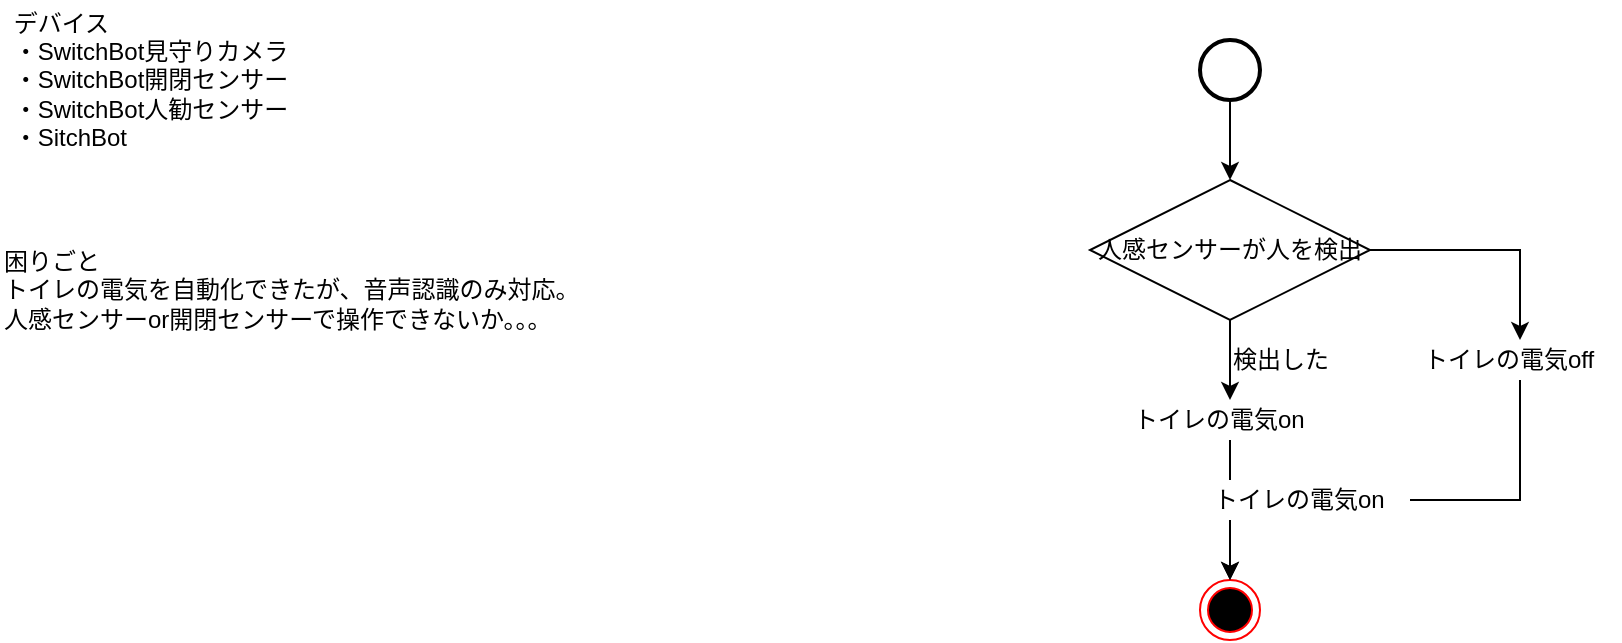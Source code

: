 <mxfile>
    <diagram id="D7J_96mK130nmoBYQhUC" name="ページ1">
        <mxGraphModel dx="1337" dy="474" grid="1" gridSize="10" guides="1" tooltips="1" connect="1" arrows="1" fold="1" page="1" pageScale="1" pageWidth="2339" pageHeight="3300" math="0" shadow="0">
            <root>
                <mxCell id="0"/>
                <mxCell id="1" parent="0"/>
                <mxCell id="2" value="&lt;div style=&quot;text-align: left&quot;&gt;&lt;span&gt;&lt;font color=&quot;#000000&quot;&gt;デバイス&lt;/font&gt;&lt;/span&gt;&lt;/div&gt;&lt;font color=&quot;#000000&quot;&gt;・SwitchBot見守りカメラ&lt;br&gt;&lt;/font&gt;&lt;div style=&quot;text-align: left&quot;&gt;&lt;font color=&quot;#000000&quot;&gt;・SwitchBot開閉センサー&lt;/font&gt;&lt;/div&gt;&lt;div style=&quot;text-align: left&quot;&gt;&lt;font color=&quot;#000000&quot;&gt;・SwitchBot人勧センサー&lt;/font&gt;&lt;/div&gt;&lt;div style=&quot;text-align: left&quot;&gt;&lt;font color=&quot;#000000&quot;&gt;・SitchBot&lt;/font&gt;&lt;/div&gt;" style="text;html=1;align=center;verticalAlign=middle;resizable=0;points=[];autosize=1;strokeColor=none;fillColor=#FFFFFF;" parent="1" vertex="1">
                    <mxGeometry x="90" y="50" width="150" height="80" as="geometry"/>
                </mxCell>
                <mxCell id="3" value="&lt;font color=&quot;#000000&quot;&gt;困りごと&lt;br&gt;トイレの電気を自動化できたが、音声認識のみ対応。&lt;br&gt;人感センサーor開閉センサーで操作できないか。。。&lt;/font&gt;" style="text;html=1;align=left;verticalAlign=middle;resizable=0;points=[];autosize=1;strokeColor=none;fillColor=#FFFFFF;" parent="1" vertex="1">
                    <mxGeometry x="90" y="170" width="300" height="50" as="geometry"/>
                </mxCell>
                <mxCell id="6" value="" style="ellipse;html=1;shape=endState;fillColor=#000000;strokeColor=#ff0000;" parent="1" vertex="1">
                    <mxGeometry x="690" y="340" width="30" height="30" as="geometry"/>
                </mxCell>
                <mxCell id="9" value="" style="edgeStyle=orthogonalEdgeStyle;rounded=0;orthogonalLoop=1;jettySize=auto;html=1;entryX=0.5;entryY=0;entryDx=0;entryDy=0;" parent="1" source="7" target="11" edge="1">
                    <mxGeometry relative="1" as="geometry">
                        <mxPoint x="705" y="150" as="targetPoint"/>
                    </mxGeometry>
                </mxCell>
                <mxCell id="7" value="" style="strokeWidth=2;html=1;shape=mxgraph.flowchart.start_2;whiteSpace=wrap;fillColor=#FFFFFF;" parent="1" vertex="1">
                    <mxGeometry x="690" y="70" width="30" height="30" as="geometry"/>
                </mxCell>
                <mxCell id="13" value="" style="edgeStyle=orthogonalEdgeStyle;rounded=0;orthogonalLoop=1;jettySize=auto;html=1;" parent="1" source="11" target="12" edge="1">
                    <mxGeometry relative="1" as="geometry"/>
                </mxCell>
                <mxCell id="16" style="edgeStyle=orthogonalEdgeStyle;rounded=0;orthogonalLoop=1;jettySize=auto;html=1;" parent="1" source="11" target="15" edge="1">
                    <mxGeometry relative="1" as="geometry"/>
                </mxCell>
                <mxCell id="11" value="&lt;span style=&quot;color: rgb(0 , 0 , 0)&quot;&gt;人感センサーが人を検出&lt;/span&gt;" style="rhombus;whiteSpace=wrap;html=1;fillColor=#FFFFFF;" parent="1" vertex="1">
                    <mxGeometry x="635" y="140" width="140" height="70" as="geometry"/>
                </mxCell>
                <mxCell id="17" value="" style="edgeStyle=orthogonalEdgeStyle;rounded=0;orthogonalLoop=1;jettySize=auto;html=1;" parent="1" source="12" target="6" edge="1">
                    <mxGeometry relative="1" as="geometry"/>
                </mxCell>
                <mxCell id="12" value="&lt;font color=&quot;#000000&quot;&gt;トイレの電気on&lt;/font&gt;" style="text;html=1;align=left;verticalAlign=middle;resizable=0;points=[];autosize=1;strokeColor=none;fillColor=#FFFFFF;" parent="1" vertex="1">
                    <mxGeometry x="655" y="250" width="100" height="20" as="geometry"/>
                </mxCell>
                <mxCell id="14" value="検出した" style="text;html=1;align=center;verticalAlign=middle;resizable=0;points=[];autosize=1;strokeColor=none;" parent="1" vertex="1">
                    <mxGeometry x="700" y="220" width="60" height="20" as="geometry"/>
                </mxCell>
                <mxCell id="18" style="edgeStyle=orthogonalEdgeStyle;rounded=0;orthogonalLoop=1;jettySize=auto;html=1;entryX=0.5;entryY=0;entryDx=0;entryDy=0;" parent="1" source="15" target="6" edge="1">
                    <mxGeometry relative="1" as="geometry">
                        <Array as="points">
                            <mxPoint x="850" y="300"/>
                            <mxPoint x="705" y="300"/>
                        </Array>
                    </mxGeometry>
                </mxCell>
                <mxCell id="15" value="&lt;font color=&quot;#000000&quot;&gt;トイレの電気off&lt;/font&gt;" style="text;html=1;align=left;verticalAlign=middle;resizable=0;points=[];autosize=1;strokeColor=none;fillColor=#FFFFFF;" parent="1" vertex="1">
                    <mxGeometry x="800" y="220" width="100" height="20" as="geometry"/>
                </mxCell>
                <mxCell id="21" value="&lt;font color=&quot;#000000&quot;&gt;トイレの電気on&lt;/font&gt;" style="text;html=1;align=left;verticalAlign=middle;resizable=0;points=[];autosize=1;strokeColor=none;fillColor=#FFFFFF;" parent="1" vertex="1">
                    <mxGeometry x="695" y="290" width="100" height="20" as="geometry"/>
                </mxCell>
            </root>
        </mxGraphModel>
    </diagram>
</mxfile>